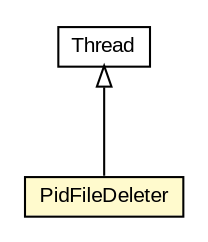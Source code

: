 #!/usr/local/bin/dot
#
# Class diagram 
# Generated by UMLGraph version R5_6-24-gf6e263 (http://www.umlgraph.org/)
#

digraph G {
	edge [fontname="arial",fontsize=10,labelfontname="arial",labelfontsize=10];
	node [fontname="arial",fontsize=10,shape=plaintext];
	nodesep=0.25;
	ranksep=0.5;
	// com.google.code.play2.plugin.PidFileDeleter
	c504 [label=<<table title="com.google.code.play2.plugin.PidFileDeleter" border="0" cellborder="1" cellspacing="0" cellpadding="2" port="p" bgcolor="lemonChiffon" href="./PidFileDeleter.html">
		<tr><td><table border="0" cellspacing="0" cellpadding="1">
<tr><td align="center" balign="center"> PidFileDeleter </td></tr>
		</table></td></tr>
		</table>>, URL="./PidFileDeleter.html", fontname="arial", fontcolor="black", fontsize=10.0];
	//com.google.code.play2.plugin.PidFileDeleter extends java.lang.Thread
	c520:p -> c504:p [dir=back,arrowtail=empty];
	// java.lang.Thread
	c520 [label=<<table title="java.lang.Thread" border="0" cellborder="1" cellspacing="0" cellpadding="2" port="p" href="https://docs.oracle.com/javase/6/docs/api/java/lang/Thread.html">
		<tr><td><table border="0" cellspacing="0" cellpadding="1">
<tr><td align="center" balign="center"> Thread </td></tr>
		</table></td></tr>
		</table>>, URL="https://docs.oracle.com/javase/6/docs/api/java/lang/Thread.html", fontname="arial", fontcolor="black", fontsize=10.0];
}

